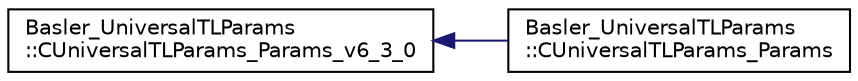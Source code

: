 digraph "Graphical Class Hierarchy"
{
  edge [fontname="Helvetica",fontsize="10",labelfontname="Helvetica",labelfontsize="10"];
  node [fontname="Helvetica",fontsize="10",shape=record];
  rankdir="LR";
  Node1 [label="Basler_UniversalTLParams\l::CUniversalTLParams_Params_v6_3_0",height=0.2,width=0.4,color="black", fillcolor="white", style="filled",URL="$class_basler___universal_t_l_params_1_1_c_universal_t_l_params___params__v6__3__0.html",tooltip="A parameter class containing all parameters as members that are available for pylon device transport ..."];
  Node1 -> Node2 [dir="back",color="midnightblue",fontsize="10",style="solid",fontname="Helvetica"];
  Node2 [label="Basler_UniversalTLParams\l::CUniversalTLParams_Params",height=0.2,width=0.4,color="black", fillcolor="white", style="filled",URL="$class_basler___universal_t_l_params_1_1_c_universal_t_l_params___params.html",tooltip="A parameter class containing all parameters as members that are available for pylon device transport ..."];
}
